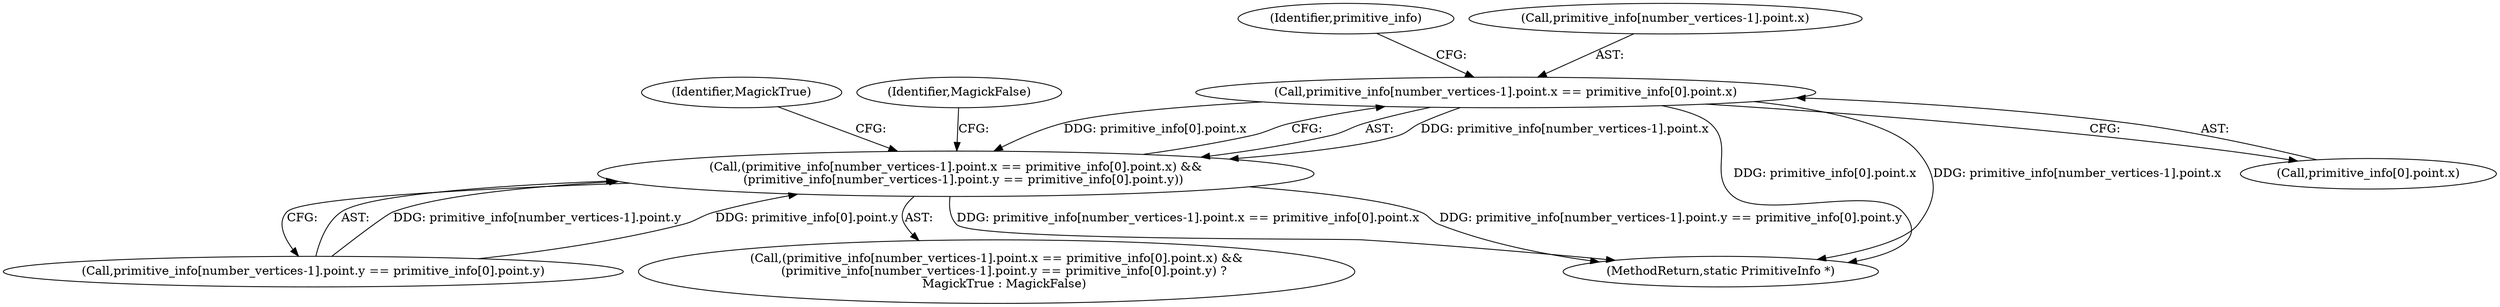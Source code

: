 digraph "0_ImageMagick_726812fa2fa7ce16bcf58f6e115f65427a1c0950_5@array" {
"1000225" [label="(Call,primitive_info[number_vertices-1].point.x == primitive_info[0].point.x)"];
"1000224" [label="(Call,(primitive_info[number_vertices-1].point.x == primitive_info[0].point.x) &&\n    (primitive_info[number_vertices-1].point.y == primitive_info[0].point.y))"];
"1000246" [label="(Identifier,primitive_info)"];
"1002772" [label="(MethodReturn,static PrimitiveInfo *)"];
"1000242" [label="(Call,primitive_info[number_vertices-1].point.y == primitive_info[0].point.y)"];
"1000226" [label="(Call,primitive_info[number_vertices-1].point.x)"];
"1000259" [label="(Identifier,MagickTrue)"];
"1000223" [label="(Call,(primitive_info[number_vertices-1].point.x == primitive_info[0].point.x) &&\n    (primitive_info[number_vertices-1].point.y == primitive_info[0].point.y) ?\n    MagickTrue : MagickFalse)"];
"1000235" [label="(Call,primitive_info[0].point.x)"];
"1000260" [label="(Identifier,MagickFalse)"];
"1000224" [label="(Call,(primitive_info[number_vertices-1].point.x == primitive_info[0].point.x) &&\n    (primitive_info[number_vertices-1].point.y == primitive_info[0].point.y))"];
"1000225" [label="(Call,primitive_info[number_vertices-1].point.x == primitive_info[0].point.x)"];
"1000225" -> "1000224"  [label="AST: "];
"1000225" -> "1000235"  [label="CFG: "];
"1000226" -> "1000225"  [label="AST: "];
"1000235" -> "1000225"  [label="AST: "];
"1000246" -> "1000225"  [label="CFG: "];
"1000224" -> "1000225"  [label="CFG: "];
"1000225" -> "1002772"  [label="DDG: primitive_info[0].point.x"];
"1000225" -> "1002772"  [label="DDG: primitive_info[number_vertices-1].point.x"];
"1000225" -> "1000224"  [label="DDG: primitive_info[number_vertices-1].point.x"];
"1000225" -> "1000224"  [label="DDG: primitive_info[0].point.x"];
"1000224" -> "1000223"  [label="AST: "];
"1000224" -> "1000242"  [label="CFG: "];
"1000242" -> "1000224"  [label="AST: "];
"1000259" -> "1000224"  [label="CFG: "];
"1000260" -> "1000224"  [label="CFG: "];
"1000224" -> "1002772"  [label="DDG: primitive_info[number_vertices-1].point.x == primitive_info[0].point.x"];
"1000224" -> "1002772"  [label="DDG: primitive_info[number_vertices-1].point.y == primitive_info[0].point.y"];
"1000242" -> "1000224"  [label="DDG: primitive_info[number_vertices-1].point.y"];
"1000242" -> "1000224"  [label="DDG: primitive_info[0].point.y"];
}
